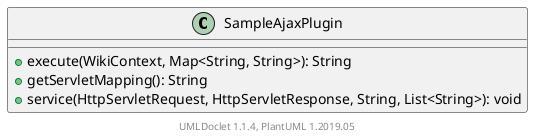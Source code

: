 @startuml

    class SampleAjaxPlugin [[SampleAjaxPlugin.html]] {
        +execute(WikiContext, Map<String, String>): String
        +getServletMapping(): String
        +service(HttpServletRequest, HttpServletResponse, String, List<String>): void
    }


    center footer UMLDoclet 1.1.4, PlantUML 1.2019.05
@enduml
